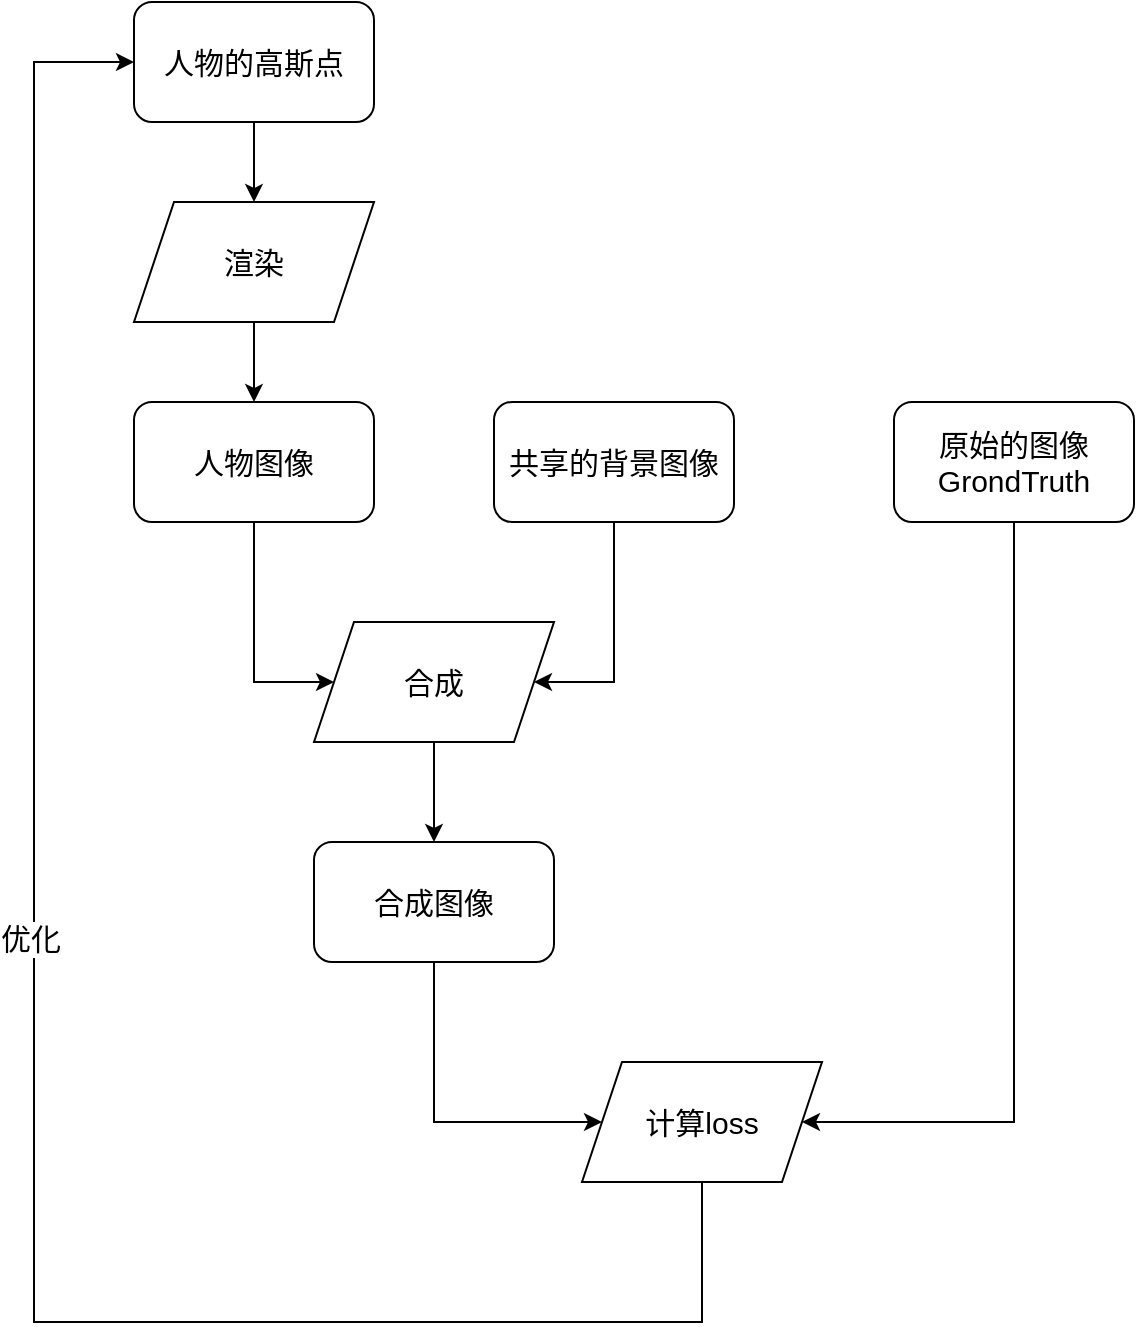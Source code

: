 <mxfile version="27.0.3">
  <diagram name="第 1 页" id="vTpsF3RjYZTJQrctkPaP">
    <mxGraphModel dx="2066" dy="1090" grid="1" gridSize="10" guides="1" tooltips="1" connect="1" arrows="1" fold="1" page="1" pageScale="1" pageWidth="827" pageHeight="1169" math="0" shadow="0">
      <root>
        <mxCell id="0" />
        <mxCell id="1" parent="0" />
        <mxCell id="FaP2gmVsoH6NU2fmM0v--8" style="edgeStyle=orthogonalEdgeStyle;rounded=0;orthogonalLoop=1;jettySize=auto;html=1;entryX=1;entryY=0.5;entryDx=0;entryDy=0;fontSize=15;" edge="1" parent="1" source="FaP2gmVsoH6NU2fmM0v--1" target="FaP2gmVsoH6NU2fmM0v--5">
          <mxGeometry relative="1" as="geometry">
            <Array as="points">
              <mxPoint x="380" y="390" />
            </Array>
          </mxGeometry>
        </mxCell>
        <mxCell id="FaP2gmVsoH6NU2fmM0v--1" value="共享的背景图像" style="rounded=1;whiteSpace=wrap;html=1;fontSize=15;" vertex="1" parent="1">
          <mxGeometry x="320" y="250" width="120" height="60" as="geometry" />
        </mxCell>
        <mxCell id="FaP2gmVsoH6NU2fmM0v--9" value="" style="edgeStyle=orthogonalEdgeStyle;rounded=0;orthogonalLoop=1;jettySize=auto;html=1;fontSize=15;" edge="1" parent="1" source="FaP2gmVsoH6NU2fmM0v--2" target="FaP2gmVsoH6NU2fmM0v--3">
          <mxGeometry relative="1" as="geometry" />
        </mxCell>
        <mxCell id="FaP2gmVsoH6NU2fmM0v--2" value="人物的高斯点" style="rounded=1;whiteSpace=wrap;html=1;fontSize=15;" vertex="1" parent="1">
          <mxGeometry x="140" y="50" width="120" height="60" as="geometry" />
        </mxCell>
        <mxCell id="FaP2gmVsoH6NU2fmM0v--10" value="" style="edgeStyle=orthogonalEdgeStyle;rounded=0;orthogonalLoop=1;jettySize=auto;html=1;fontSize=15;" edge="1" parent="1" source="FaP2gmVsoH6NU2fmM0v--3" target="FaP2gmVsoH6NU2fmM0v--4">
          <mxGeometry relative="1" as="geometry" />
        </mxCell>
        <mxCell id="FaP2gmVsoH6NU2fmM0v--3" value="渲染" style="shape=parallelogram;perimeter=parallelogramPerimeter;whiteSpace=wrap;html=1;fixedSize=1;fontSize=15;" vertex="1" parent="1">
          <mxGeometry x="140" y="150" width="120" height="60" as="geometry" />
        </mxCell>
        <mxCell id="FaP2gmVsoH6NU2fmM0v--7" style="edgeStyle=orthogonalEdgeStyle;rounded=0;orthogonalLoop=1;jettySize=auto;html=1;entryX=0;entryY=0.5;entryDx=0;entryDy=0;fontSize=15;" edge="1" parent="1" source="FaP2gmVsoH6NU2fmM0v--4" target="FaP2gmVsoH6NU2fmM0v--5">
          <mxGeometry relative="1" as="geometry">
            <Array as="points">
              <mxPoint x="200" y="390" />
            </Array>
          </mxGeometry>
        </mxCell>
        <mxCell id="FaP2gmVsoH6NU2fmM0v--4" value="人物图像" style="rounded=1;whiteSpace=wrap;html=1;fontSize=15;" vertex="1" parent="1">
          <mxGeometry x="140" y="250" width="120" height="60" as="geometry" />
        </mxCell>
        <mxCell id="FaP2gmVsoH6NU2fmM0v--13" value="" style="edgeStyle=orthogonalEdgeStyle;rounded=0;orthogonalLoop=1;jettySize=auto;html=1;fontSize=15;" edge="1" parent="1" source="FaP2gmVsoH6NU2fmM0v--5" target="FaP2gmVsoH6NU2fmM0v--12">
          <mxGeometry relative="1" as="geometry" />
        </mxCell>
        <mxCell id="FaP2gmVsoH6NU2fmM0v--5" value="合成" style="shape=parallelogram;perimeter=parallelogramPerimeter;whiteSpace=wrap;html=1;fixedSize=1;fontSize=15;" vertex="1" parent="1">
          <mxGeometry x="230" y="360" width="120" height="60" as="geometry" />
        </mxCell>
        <mxCell id="FaP2gmVsoH6NU2fmM0v--16" style="edgeStyle=orthogonalEdgeStyle;rounded=0;orthogonalLoop=1;jettySize=auto;html=1;entryX=1;entryY=0.5;entryDx=0;entryDy=0;fontSize=15;" edge="1" parent="1" source="FaP2gmVsoH6NU2fmM0v--11" target="FaP2gmVsoH6NU2fmM0v--14">
          <mxGeometry relative="1" as="geometry">
            <Array as="points">
              <mxPoint x="580" y="610" />
            </Array>
          </mxGeometry>
        </mxCell>
        <mxCell id="FaP2gmVsoH6NU2fmM0v--11" value="&lt;div&gt;原始的图像&lt;/div&gt;&lt;div&gt;GrondTruth&lt;/div&gt;" style="rounded=1;whiteSpace=wrap;html=1;fontSize=15;" vertex="1" parent="1">
          <mxGeometry x="520" y="250" width="120" height="60" as="geometry" />
        </mxCell>
        <mxCell id="FaP2gmVsoH6NU2fmM0v--15" style="edgeStyle=orthogonalEdgeStyle;rounded=0;orthogonalLoop=1;jettySize=auto;html=1;entryX=0;entryY=0.5;entryDx=0;entryDy=0;fontSize=15;" edge="1" parent="1" source="FaP2gmVsoH6NU2fmM0v--12" target="FaP2gmVsoH6NU2fmM0v--14">
          <mxGeometry relative="1" as="geometry">
            <Array as="points">
              <mxPoint x="290" y="610" />
            </Array>
          </mxGeometry>
        </mxCell>
        <mxCell id="FaP2gmVsoH6NU2fmM0v--12" value="合成图像" style="rounded=1;whiteSpace=wrap;html=1;fontSize=15;" vertex="1" parent="1">
          <mxGeometry x="230" y="470" width="120" height="60" as="geometry" />
        </mxCell>
        <mxCell id="FaP2gmVsoH6NU2fmM0v--17" style="edgeStyle=orthogonalEdgeStyle;rounded=0;orthogonalLoop=1;jettySize=auto;html=1;entryX=0;entryY=0.5;entryDx=0;entryDy=0;fontSize=15;" edge="1" parent="1" source="FaP2gmVsoH6NU2fmM0v--14" target="FaP2gmVsoH6NU2fmM0v--2">
          <mxGeometry relative="1" as="geometry">
            <Array as="points">
              <mxPoint x="424" y="710" />
              <mxPoint x="90" y="710" />
              <mxPoint x="90" y="80" />
            </Array>
          </mxGeometry>
        </mxCell>
        <mxCell id="FaP2gmVsoH6NU2fmM0v--18" value="优化" style="edgeLabel;html=1;align=center;verticalAlign=middle;resizable=0;points=[];fontSize=15;" vertex="1" connectable="0" parent="FaP2gmVsoH6NU2fmM0v--17">
          <mxGeometry x="0.1" y="2" relative="1" as="geometry">
            <mxPoint as="offset" />
          </mxGeometry>
        </mxCell>
        <mxCell id="FaP2gmVsoH6NU2fmM0v--14" value="计算loss" style="shape=parallelogram;perimeter=parallelogramPerimeter;whiteSpace=wrap;html=1;fixedSize=1;fontSize=15;" vertex="1" parent="1">
          <mxGeometry x="364" y="580" width="120" height="60" as="geometry" />
        </mxCell>
      </root>
    </mxGraphModel>
  </diagram>
</mxfile>
